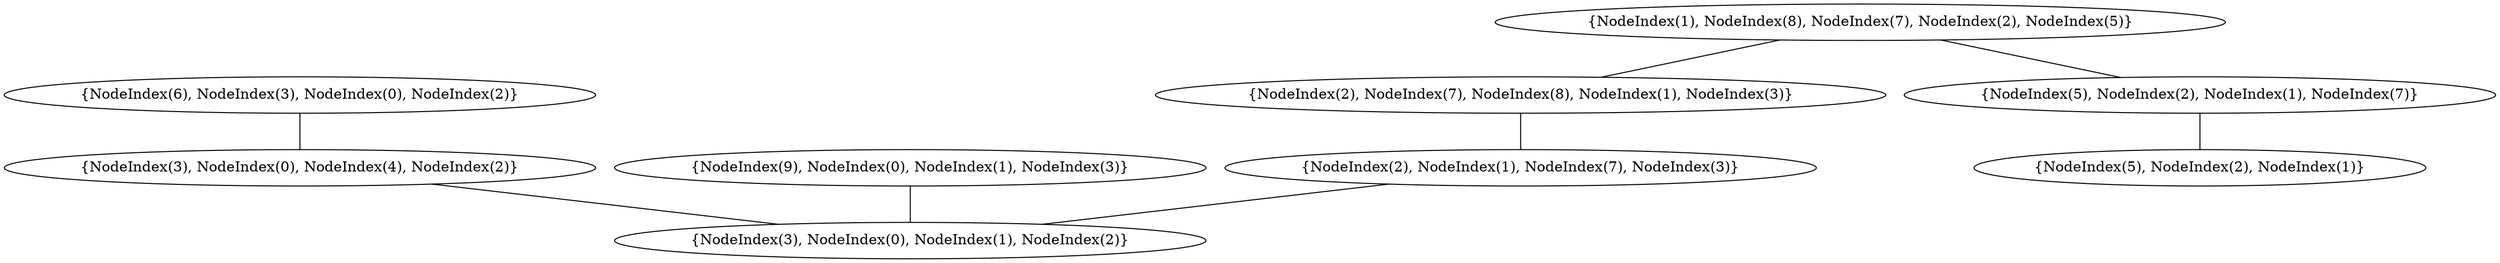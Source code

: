graph {
    0 [ label = "{NodeIndex(3), NodeIndex(0), NodeIndex(1), NodeIndex(2)}" ]
    1 [ label = "{NodeIndex(3), NodeIndex(0), NodeIndex(4), NodeIndex(2)}" ]
    2 [ label = "{NodeIndex(6), NodeIndex(3), NodeIndex(0), NodeIndex(2)}" ]
    3 [ label = "{NodeIndex(9), NodeIndex(0), NodeIndex(1), NodeIndex(3)}" ]
    4 [ label = "{NodeIndex(2), NodeIndex(1), NodeIndex(7), NodeIndex(3)}" ]
    5 [ label = "{NodeIndex(2), NodeIndex(7), NodeIndex(8), NodeIndex(1), NodeIndex(3)}" ]
    6 [ label = "{NodeIndex(5), NodeIndex(2), NodeIndex(1)}" ]
    7 [ label = "{NodeIndex(5), NodeIndex(2), NodeIndex(1), NodeIndex(7)}" ]
    8 [ label = "{NodeIndex(1), NodeIndex(8), NodeIndex(7), NodeIndex(2), NodeIndex(5)}" ]
    1 -- 0 [ ]
    2 -- 1 [ ]
    5 -- 4 [ ]
    8 -- 7 [ ]
    7 -- 6 [ ]
    8 -- 5 [ ]
    3 -- 0 [ ]
    4 -- 0 [ ]
}
